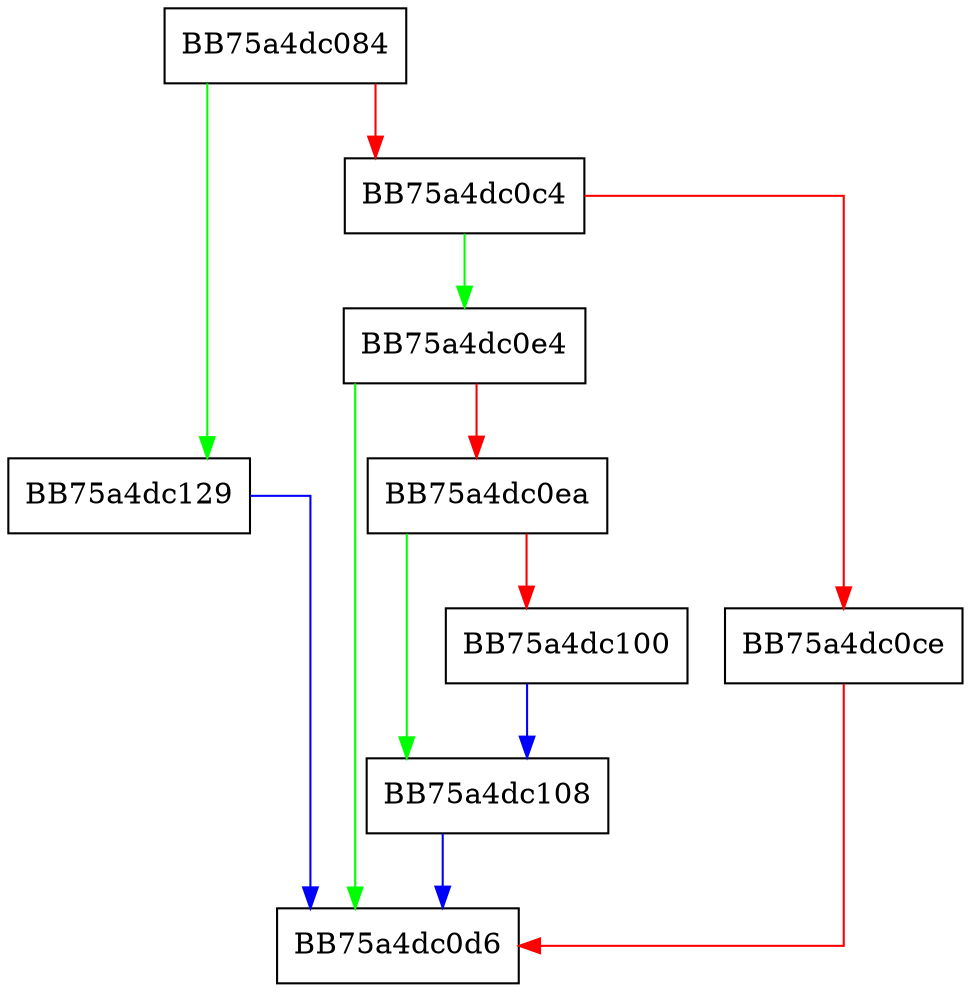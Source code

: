digraph FSE_initDState {
  node [shape="box"];
  graph [splines=ortho];
  BB75a4dc084 -> BB75a4dc129 [color="green"];
  BB75a4dc084 -> BB75a4dc0c4 [color="red"];
  BB75a4dc0c4 -> BB75a4dc0e4 [color="green"];
  BB75a4dc0c4 -> BB75a4dc0ce [color="red"];
  BB75a4dc0ce -> BB75a4dc0d6 [color="red"];
  BB75a4dc0e4 -> BB75a4dc0d6 [color="green"];
  BB75a4dc0e4 -> BB75a4dc0ea [color="red"];
  BB75a4dc0ea -> BB75a4dc108 [color="green"];
  BB75a4dc0ea -> BB75a4dc100 [color="red"];
  BB75a4dc100 -> BB75a4dc108 [color="blue"];
  BB75a4dc108 -> BB75a4dc0d6 [color="blue"];
  BB75a4dc129 -> BB75a4dc0d6 [color="blue"];
}